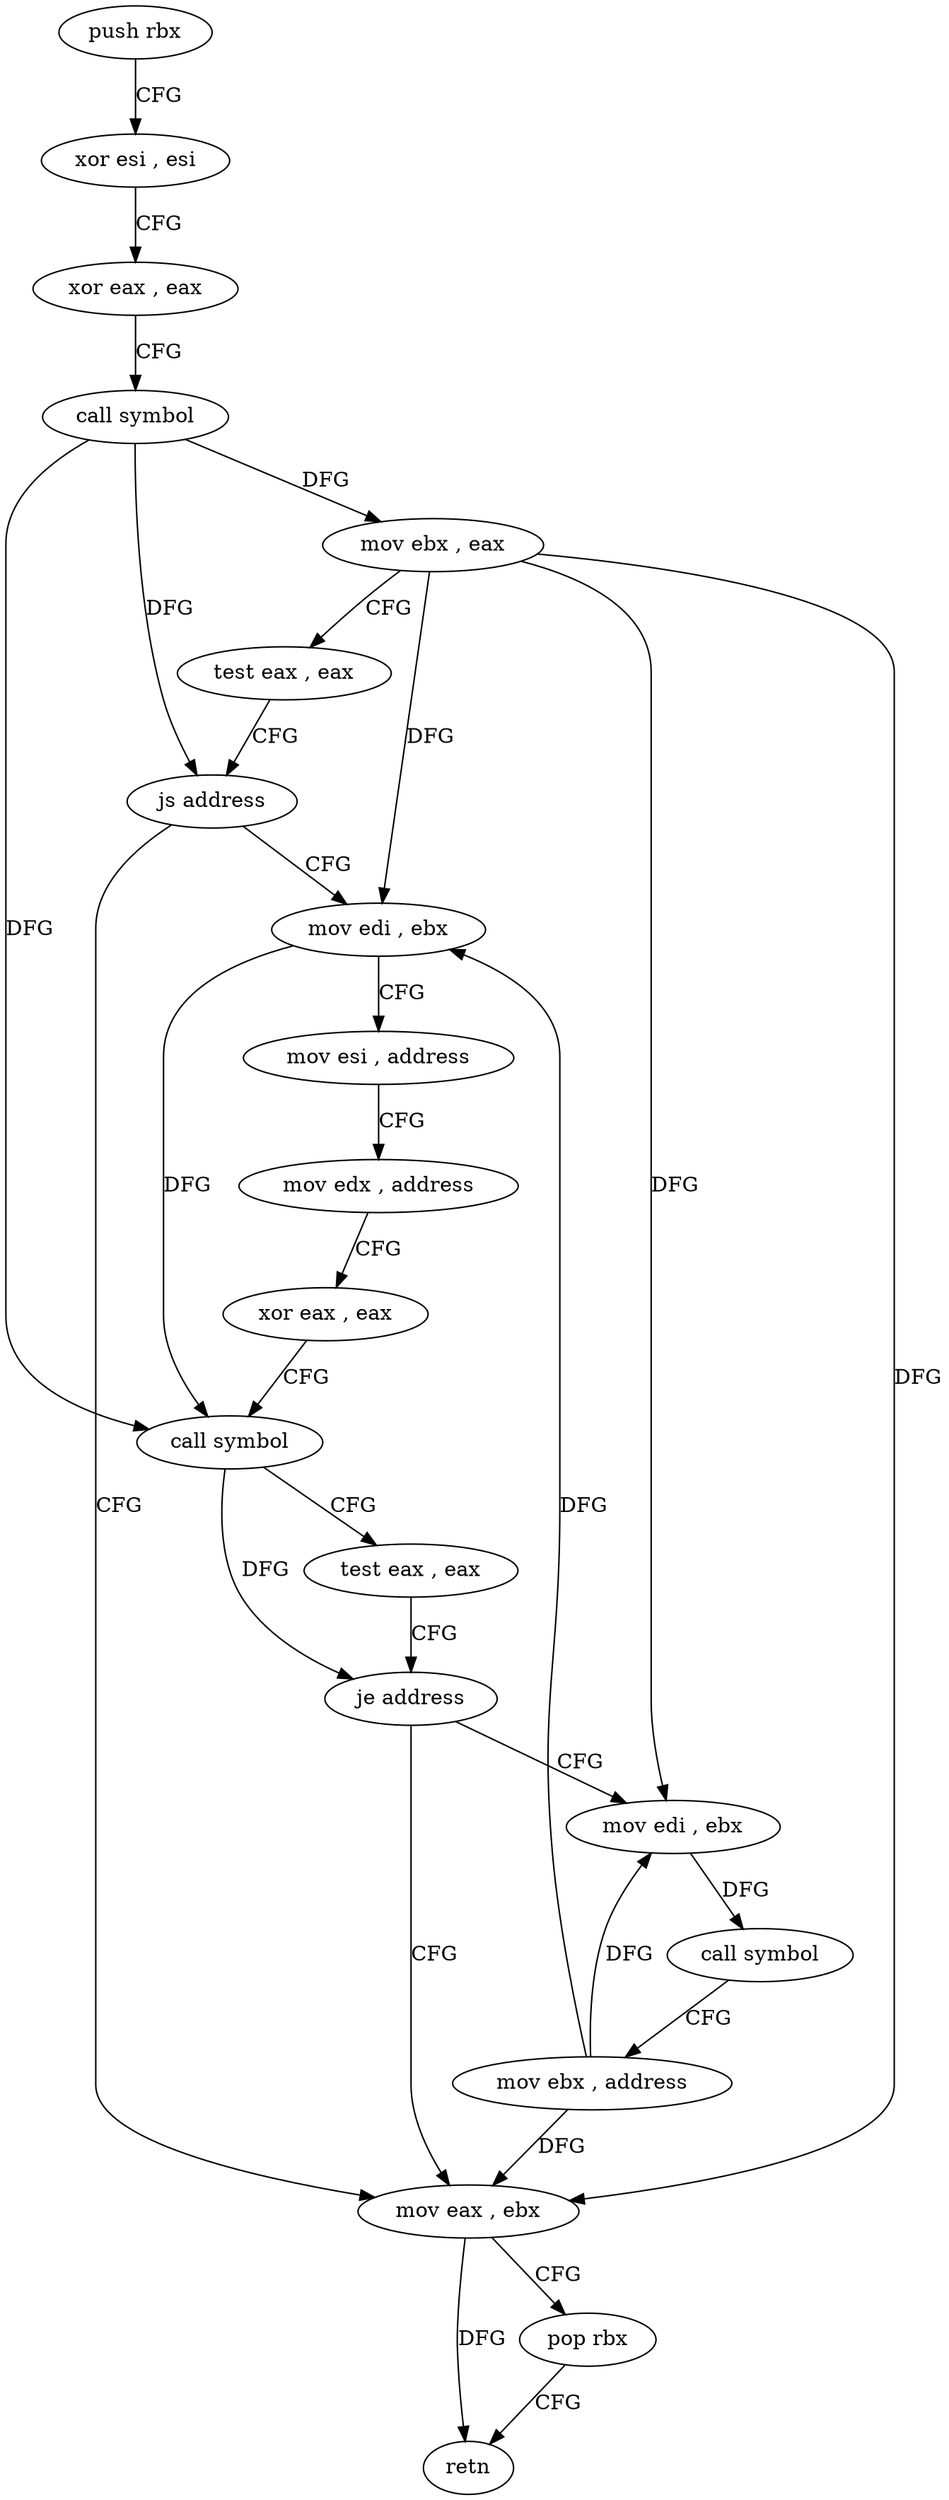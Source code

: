 digraph "func" {
"4206000" [label = "push rbx" ]
"4206001" [label = "xor esi , esi" ]
"4206003" [label = "xor eax , eax" ]
"4206005" [label = "call symbol" ]
"4206010" [label = "mov ebx , eax" ]
"4206012" [label = "test eax , eax" ]
"4206014" [label = "js address" ]
"4206051" [label = "mov eax , ebx" ]
"4206016" [label = "mov edi , ebx" ]
"4206053" [label = "pop rbx" ]
"4206054" [label = "retn" ]
"4206018" [label = "mov esi , address" ]
"4206023" [label = "mov edx , address" ]
"4206028" [label = "xor eax , eax" ]
"4206030" [label = "call symbol" ]
"4206035" [label = "test eax , eax" ]
"4206037" [label = "je address" ]
"4206039" [label = "mov edi , ebx" ]
"4206041" [label = "call symbol" ]
"4206046" [label = "mov ebx , address" ]
"4206000" -> "4206001" [ label = "CFG" ]
"4206001" -> "4206003" [ label = "CFG" ]
"4206003" -> "4206005" [ label = "CFG" ]
"4206005" -> "4206010" [ label = "DFG" ]
"4206005" -> "4206014" [ label = "DFG" ]
"4206005" -> "4206030" [ label = "DFG" ]
"4206010" -> "4206012" [ label = "CFG" ]
"4206010" -> "4206051" [ label = "DFG" ]
"4206010" -> "4206016" [ label = "DFG" ]
"4206010" -> "4206039" [ label = "DFG" ]
"4206012" -> "4206014" [ label = "CFG" ]
"4206014" -> "4206051" [ label = "CFG" ]
"4206014" -> "4206016" [ label = "CFG" ]
"4206051" -> "4206053" [ label = "CFG" ]
"4206051" -> "4206054" [ label = "DFG" ]
"4206016" -> "4206018" [ label = "CFG" ]
"4206016" -> "4206030" [ label = "DFG" ]
"4206053" -> "4206054" [ label = "CFG" ]
"4206018" -> "4206023" [ label = "CFG" ]
"4206023" -> "4206028" [ label = "CFG" ]
"4206028" -> "4206030" [ label = "CFG" ]
"4206030" -> "4206035" [ label = "CFG" ]
"4206030" -> "4206037" [ label = "DFG" ]
"4206035" -> "4206037" [ label = "CFG" ]
"4206037" -> "4206051" [ label = "CFG" ]
"4206037" -> "4206039" [ label = "CFG" ]
"4206039" -> "4206041" [ label = "DFG" ]
"4206041" -> "4206046" [ label = "CFG" ]
"4206046" -> "4206051" [ label = "DFG" ]
"4206046" -> "4206016" [ label = "DFG" ]
"4206046" -> "4206039" [ label = "DFG" ]
}
